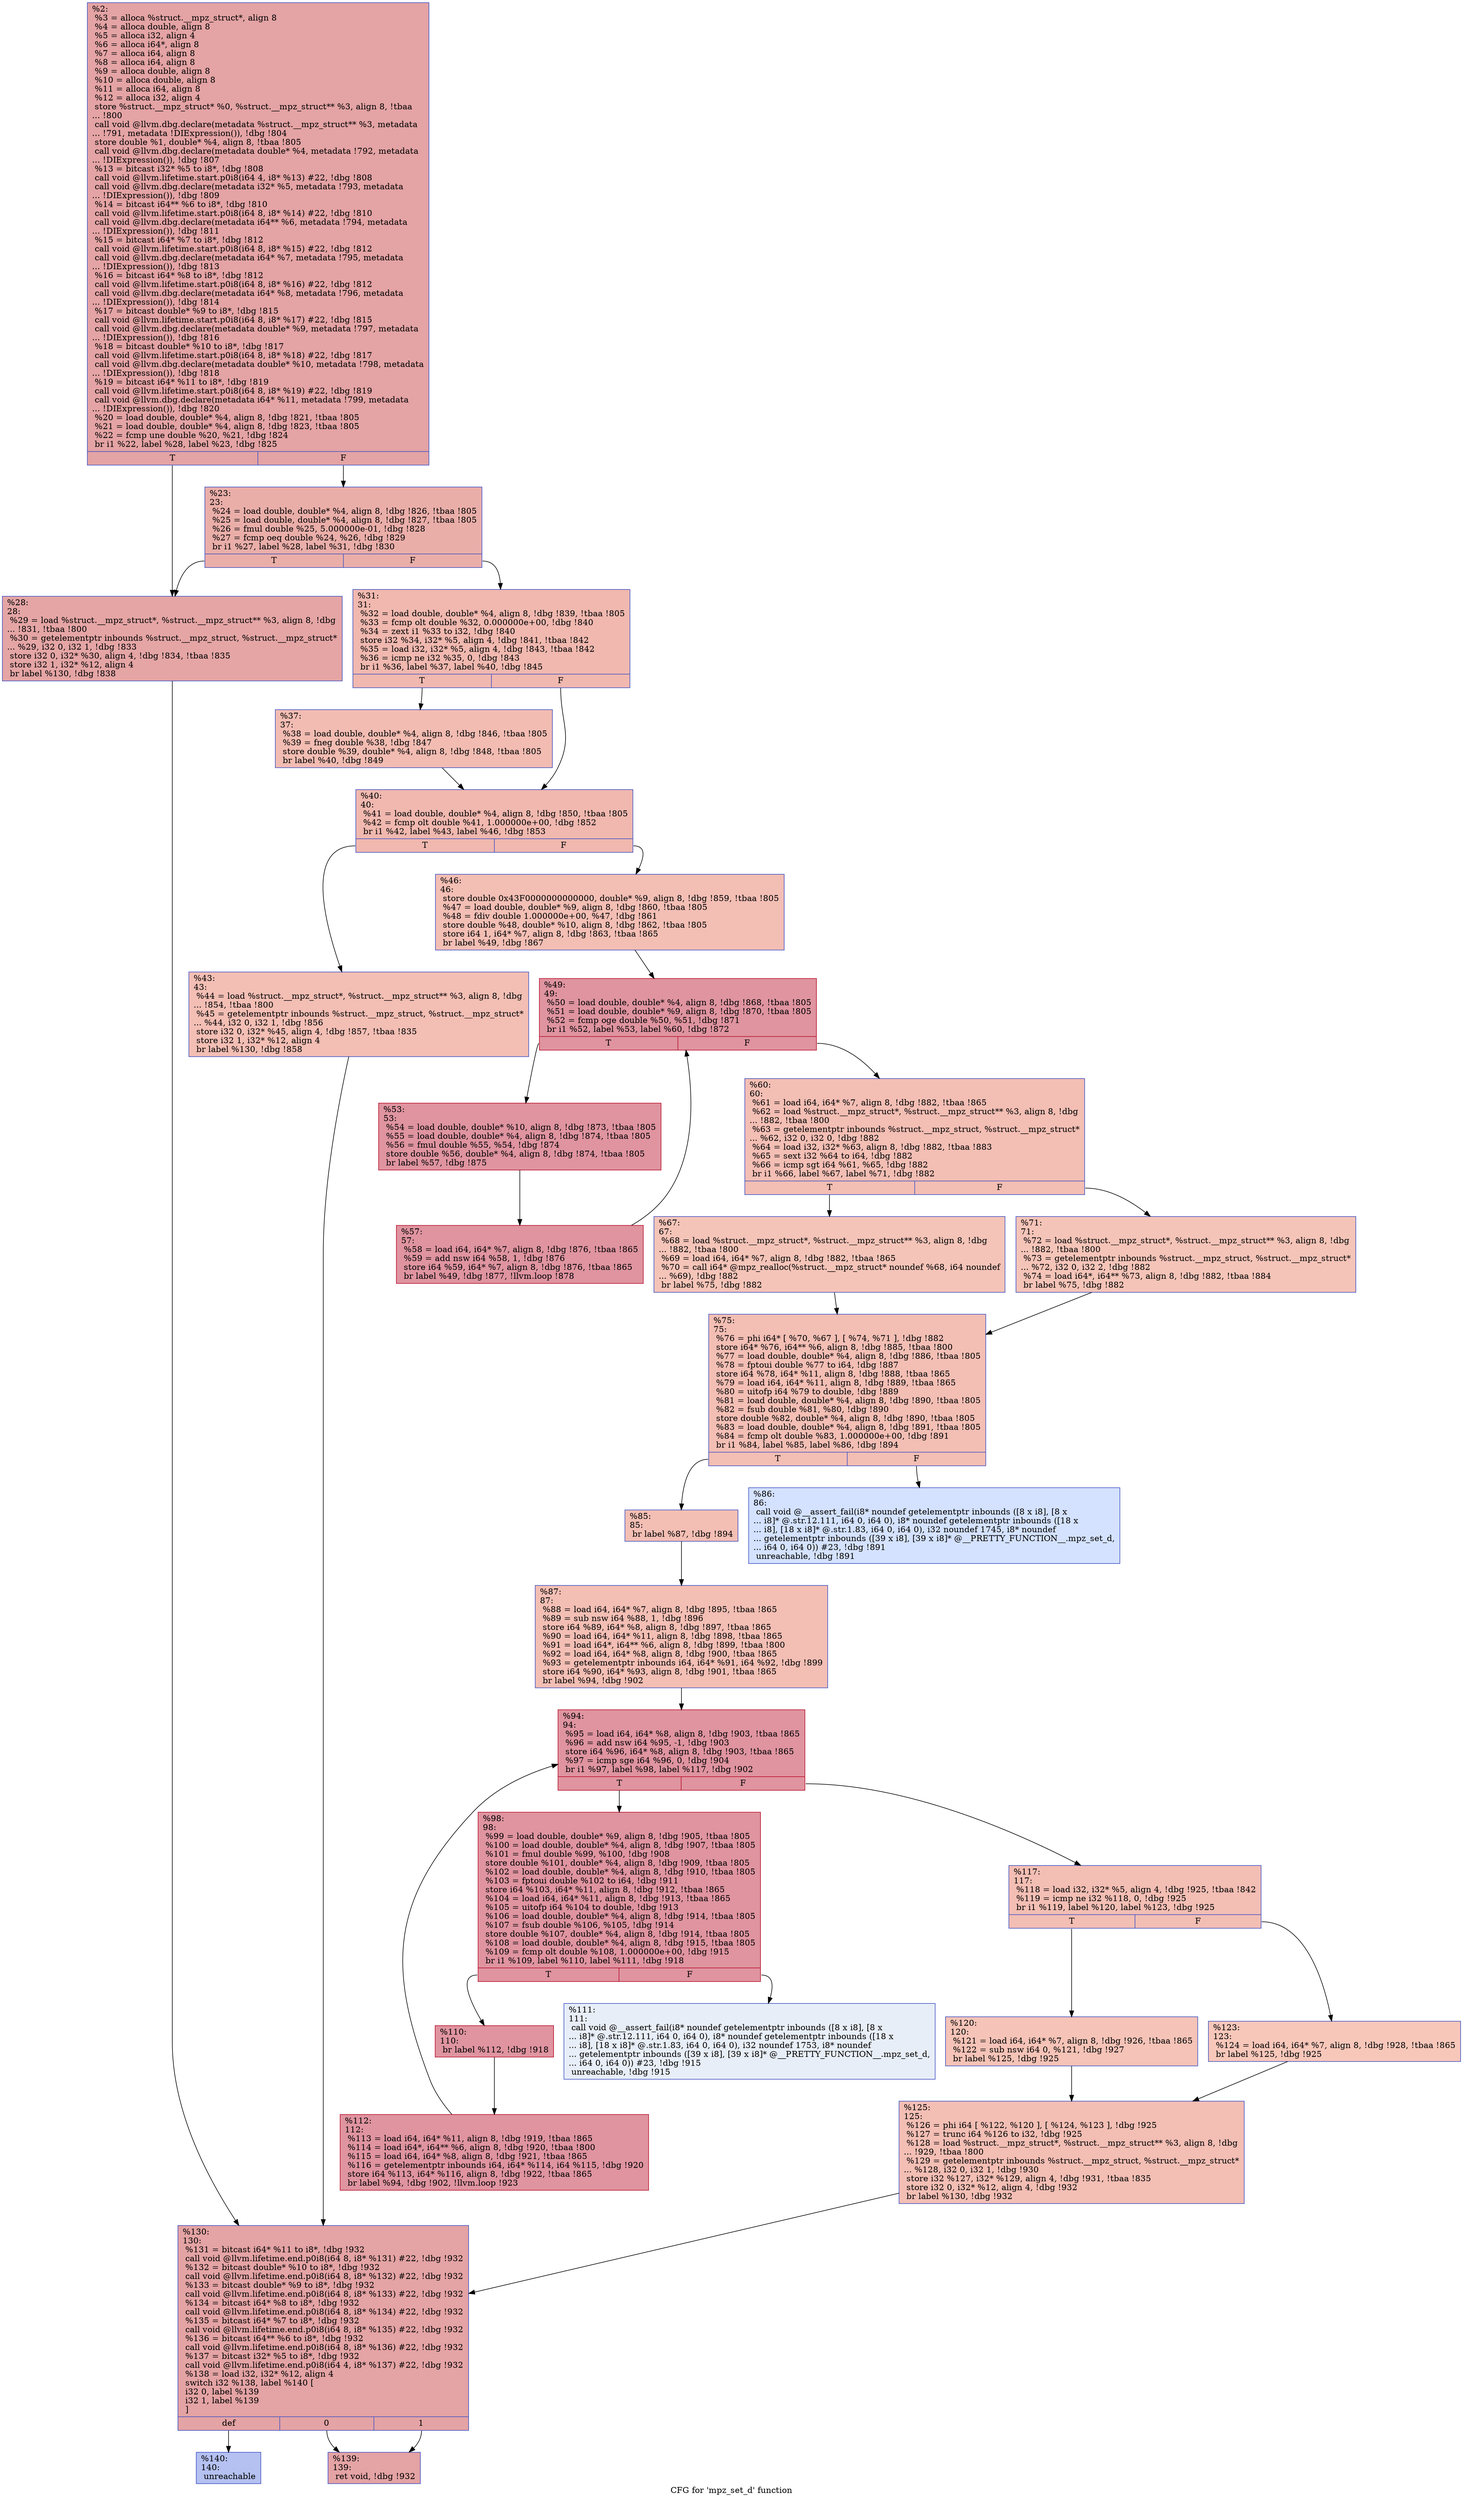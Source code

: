 digraph "CFG for 'mpz_set_d' function" {
	label="CFG for 'mpz_set_d' function";

	Node0x2661d60 [shape=record,color="#3d50c3ff", style=filled, fillcolor="#c32e3170",label="{%2:\l  %3 = alloca %struct.__mpz_struct*, align 8\l  %4 = alloca double, align 8\l  %5 = alloca i32, align 4\l  %6 = alloca i64*, align 8\l  %7 = alloca i64, align 8\l  %8 = alloca i64, align 8\l  %9 = alloca double, align 8\l  %10 = alloca double, align 8\l  %11 = alloca i64, align 8\l  %12 = alloca i32, align 4\l  store %struct.__mpz_struct* %0, %struct.__mpz_struct** %3, align 8, !tbaa\l... !800\l  call void @llvm.dbg.declare(metadata %struct.__mpz_struct** %3, metadata\l... !791, metadata !DIExpression()), !dbg !804\l  store double %1, double* %4, align 8, !tbaa !805\l  call void @llvm.dbg.declare(metadata double* %4, metadata !792, metadata\l... !DIExpression()), !dbg !807\l  %13 = bitcast i32* %5 to i8*, !dbg !808\l  call void @llvm.lifetime.start.p0i8(i64 4, i8* %13) #22, !dbg !808\l  call void @llvm.dbg.declare(metadata i32* %5, metadata !793, metadata\l... !DIExpression()), !dbg !809\l  %14 = bitcast i64** %6 to i8*, !dbg !810\l  call void @llvm.lifetime.start.p0i8(i64 8, i8* %14) #22, !dbg !810\l  call void @llvm.dbg.declare(metadata i64** %6, metadata !794, metadata\l... !DIExpression()), !dbg !811\l  %15 = bitcast i64* %7 to i8*, !dbg !812\l  call void @llvm.lifetime.start.p0i8(i64 8, i8* %15) #22, !dbg !812\l  call void @llvm.dbg.declare(metadata i64* %7, metadata !795, metadata\l... !DIExpression()), !dbg !813\l  %16 = bitcast i64* %8 to i8*, !dbg !812\l  call void @llvm.lifetime.start.p0i8(i64 8, i8* %16) #22, !dbg !812\l  call void @llvm.dbg.declare(metadata i64* %8, metadata !796, metadata\l... !DIExpression()), !dbg !814\l  %17 = bitcast double* %9 to i8*, !dbg !815\l  call void @llvm.lifetime.start.p0i8(i64 8, i8* %17) #22, !dbg !815\l  call void @llvm.dbg.declare(metadata double* %9, metadata !797, metadata\l... !DIExpression()), !dbg !816\l  %18 = bitcast double* %10 to i8*, !dbg !817\l  call void @llvm.lifetime.start.p0i8(i64 8, i8* %18) #22, !dbg !817\l  call void @llvm.dbg.declare(metadata double* %10, metadata !798, metadata\l... !DIExpression()), !dbg !818\l  %19 = bitcast i64* %11 to i8*, !dbg !819\l  call void @llvm.lifetime.start.p0i8(i64 8, i8* %19) #22, !dbg !819\l  call void @llvm.dbg.declare(metadata i64* %11, metadata !799, metadata\l... !DIExpression()), !dbg !820\l  %20 = load double, double* %4, align 8, !dbg !821, !tbaa !805\l  %21 = load double, double* %4, align 8, !dbg !823, !tbaa !805\l  %22 = fcmp une double %20, %21, !dbg !824\l  br i1 %22, label %28, label %23, !dbg !825\l|{<s0>T|<s1>F}}"];
	Node0x2661d60:s0 -> Node0x26633c0;
	Node0x2661d60:s1 -> Node0x2663370;
	Node0x2663370 [shape=record,color="#3d50c3ff", style=filled, fillcolor="#d0473d70",label="{%23:\l23:                                               \l  %24 = load double, double* %4, align 8, !dbg !826, !tbaa !805\l  %25 = load double, double* %4, align 8, !dbg !827, !tbaa !805\l  %26 = fmul double %25, 5.000000e-01, !dbg !828\l  %27 = fcmp oeq double %24, %26, !dbg !829\l  br i1 %27, label %28, label %31, !dbg !830\l|{<s0>T|<s1>F}}"];
	Node0x2663370:s0 -> Node0x26633c0;
	Node0x2663370:s1 -> Node0x2663410;
	Node0x26633c0 [shape=record,color="#3d50c3ff", style=filled, fillcolor="#c5333470",label="{%28:\l28:                                               \l  %29 = load %struct.__mpz_struct*, %struct.__mpz_struct** %3, align 8, !dbg\l... !831, !tbaa !800\l  %30 = getelementptr inbounds %struct.__mpz_struct, %struct.__mpz_struct*\l... %29, i32 0, i32 1, !dbg !833\l  store i32 0, i32* %30, align 4, !dbg !834, !tbaa !835\l  store i32 1, i32* %12, align 4\l  br label %130, !dbg !838\l}"];
	Node0x26633c0 -> Node0x2663b90;
	Node0x2663410 [shape=record,color="#3d50c3ff", style=filled, fillcolor="#dc5d4a70",label="{%31:\l31:                                               \l  %32 = load double, double* %4, align 8, !dbg !839, !tbaa !805\l  %33 = fcmp olt double %32, 0.000000e+00, !dbg !840\l  %34 = zext i1 %33 to i32, !dbg !840\l  store i32 %34, i32* %5, align 4, !dbg !841, !tbaa !842\l  %35 = load i32, i32* %5, align 4, !dbg !843, !tbaa !842\l  %36 = icmp ne i32 %35, 0, !dbg !843\l  br i1 %36, label %37, label %40, !dbg !845\l|{<s0>T|<s1>F}}"];
	Node0x2663410:s0 -> Node0x2663460;
	Node0x2663410:s1 -> Node0x26634b0;
	Node0x2663460 [shape=record,color="#3d50c3ff", style=filled, fillcolor="#e1675170",label="{%37:\l37:                                               \l  %38 = load double, double* %4, align 8, !dbg !846, !tbaa !805\l  %39 = fneg double %38, !dbg !847\l  store double %39, double* %4, align 8, !dbg !848, !tbaa !805\l  br label %40, !dbg !849\l}"];
	Node0x2663460 -> Node0x26634b0;
	Node0x26634b0 [shape=record,color="#3d50c3ff", style=filled, fillcolor="#dc5d4a70",label="{%40:\l40:                                               \l  %41 = load double, double* %4, align 8, !dbg !850, !tbaa !805\l  %42 = fcmp olt double %41, 1.000000e+00, !dbg !852\l  br i1 %42, label %43, label %46, !dbg !853\l|{<s0>T|<s1>F}}"];
	Node0x26634b0:s0 -> Node0x2663500;
	Node0x26634b0:s1 -> Node0x2663550;
	Node0x2663500 [shape=record,color="#3d50c3ff", style=filled, fillcolor="#e36c5570",label="{%43:\l43:                                               \l  %44 = load %struct.__mpz_struct*, %struct.__mpz_struct** %3, align 8, !dbg\l... !854, !tbaa !800\l  %45 = getelementptr inbounds %struct.__mpz_struct, %struct.__mpz_struct*\l... %44, i32 0, i32 1, !dbg !856\l  store i32 0, i32* %45, align 4, !dbg !857, !tbaa !835\l  store i32 1, i32* %12, align 4\l  br label %130, !dbg !858\l}"];
	Node0x2663500 -> Node0x2663b90;
	Node0x2663550 [shape=record,color="#3d50c3ff", style=filled, fillcolor="#e36c5570",label="{%46:\l46:                                               \l  store double 0x43F0000000000000, double* %9, align 8, !dbg !859, !tbaa !805\l  %47 = load double, double* %9, align 8, !dbg !860, !tbaa !805\l  %48 = fdiv double 1.000000e+00, %47, !dbg !861\l  store double %48, double* %10, align 8, !dbg !862, !tbaa !805\l  store i64 1, i64* %7, align 8, !dbg !863, !tbaa !865\l  br label %49, !dbg !867\l}"];
	Node0x2663550 -> Node0x26635a0;
	Node0x26635a0 [shape=record,color="#b70d28ff", style=filled, fillcolor="#b70d2870",label="{%49:\l49:                                               \l  %50 = load double, double* %4, align 8, !dbg !868, !tbaa !805\l  %51 = load double, double* %9, align 8, !dbg !870, !tbaa !805\l  %52 = fcmp oge double %50, %51, !dbg !871\l  br i1 %52, label %53, label %60, !dbg !872\l|{<s0>T|<s1>F}}"];
	Node0x26635a0:s0 -> Node0x26635f0;
	Node0x26635a0:s1 -> Node0x2663690;
	Node0x26635f0 [shape=record,color="#b70d28ff", style=filled, fillcolor="#b70d2870",label="{%53:\l53:                                               \l  %54 = load double, double* %10, align 8, !dbg !873, !tbaa !805\l  %55 = load double, double* %4, align 8, !dbg !874, !tbaa !805\l  %56 = fmul double %55, %54, !dbg !874\l  store double %56, double* %4, align 8, !dbg !874, !tbaa !805\l  br label %57, !dbg !875\l}"];
	Node0x26635f0 -> Node0x2663640;
	Node0x2663640 [shape=record,color="#b70d28ff", style=filled, fillcolor="#b70d2870",label="{%57:\l57:                                               \l  %58 = load i64, i64* %7, align 8, !dbg !876, !tbaa !865\l  %59 = add nsw i64 %58, 1, !dbg !876\l  store i64 %59, i64* %7, align 8, !dbg !876, !tbaa !865\l  br label %49, !dbg !877, !llvm.loop !878\l}"];
	Node0x2663640 -> Node0x26635a0;
	Node0x2663690 [shape=record,color="#3d50c3ff", style=filled, fillcolor="#e36c5570",label="{%60:\l60:                                               \l  %61 = load i64, i64* %7, align 8, !dbg !882, !tbaa !865\l  %62 = load %struct.__mpz_struct*, %struct.__mpz_struct** %3, align 8, !dbg\l... !882, !tbaa !800\l  %63 = getelementptr inbounds %struct.__mpz_struct, %struct.__mpz_struct*\l... %62, i32 0, i32 0, !dbg !882\l  %64 = load i32, i32* %63, align 8, !dbg !882, !tbaa !883\l  %65 = sext i32 %64 to i64, !dbg !882\l  %66 = icmp sgt i64 %61, %65, !dbg !882\l  br i1 %66, label %67, label %71, !dbg !882\l|{<s0>T|<s1>F}}"];
	Node0x2663690:s0 -> Node0x26636e0;
	Node0x2663690:s1 -> Node0x2663730;
	Node0x26636e0 [shape=record,color="#3d50c3ff", style=filled, fillcolor="#e97a5f70",label="{%67:\l67:                                               \l  %68 = load %struct.__mpz_struct*, %struct.__mpz_struct** %3, align 8, !dbg\l... !882, !tbaa !800\l  %69 = load i64, i64* %7, align 8, !dbg !882, !tbaa !865\l  %70 = call i64* @mpz_realloc(%struct.__mpz_struct* noundef %68, i64 noundef\l... %69), !dbg !882\l  br label %75, !dbg !882\l}"];
	Node0x26636e0 -> Node0x2663780;
	Node0x2663730 [shape=record,color="#3d50c3ff", style=filled, fillcolor="#e97a5f70",label="{%71:\l71:                                               \l  %72 = load %struct.__mpz_struct*, %struct.__mpz_struct** %3, align 8, !dbg\l... !882, !tbaa !800\l  %73 = getelementptr inbounds %struct.__mpz_struct, %struct.__mpz_struct*\l... %72, i32 0, i32 2, !dbg !882\l  %74 = load i64*, i64** %73, align 8, !dbg !882, !tbaa !884\l  br label %75, !dbg !882\l}"];
	Node0x2663730 -> Node0x2663780;
	Node0x2663780 [shape=record,color="#3d50c3ff", style=filled, fillcolor="#e36c5570",label="{%75:\l75:                                               \l  %76 = phi i64* [ %70, %67 ], [ %74, %71 ], !dbg !882\l  store i64* %76, i64** %6, align 8, !dbg !885, !tbaa !800\l  %77 = load double, double* %4, align 8, !dbg !886, !tbaa !805\l  %78 = fptoui double %77 to i64, !dbg !887\l  store i64 %78, i64* %11, align 8, !dbg !888, !tbaa !865\l  %79 = load i64, i64* %11, align 8, !dbg !889, !tbaa !865\l  %80 = uitofp i64 %79 to double, !dbg !889\l  %81 = load double, double* %4, align 8, !dbg !890, !tbaa !805\l  %82 = fsub double %81, %80, !dbg !890\l  store double %82, double* %4, align 8, !dbg !890, !tbaa !805\l  %83 = load double, double* %4, align 8, !dbg !891, !tbaa !805\l  %84 = fcmp olt double %83, 1.000000e+00, !dbg !891\l  br i1 %84, label %85, label %86, !dbg !894\l|{<s0>T|<s1>F}}"];
	Node0x2663780:s0 -> Node0x26637d0;
	Node0x2663780:s1 -> Node0x2663820;
	Node0x26637d0 [shape=record,color="#3d50c3ff", style=filled, fillcolor="#e36c5570",label="{%85:\l85:                                               \l  br label %87, !dbg !894\l}"];
	Node0x26637d0 -> Node0x2663870;
	Node0x2663820 [shape=record,color="#3d50c3ff", style=filled, fillcolor="#9ebeff70",label="{%86:\l86:                                               \l  call void @__assert_fail(i8* noundef getelementptr inbounds ([8 x i8], [8 x\l... i8]* @.str.12.111, i64 0, i64 0), i8* noundef getelementptr inbounds ([18 x\l... i8], [18 x i8]* @.str.1.83, i64 0, i64 0), i32 noundef 1745, i8* noundef\l... getelementptr inbounds ([39 x i8], [39 x i8]* @__PRETTY_FUNCTION__.mpz_set_d,\l... i64 0, i64 0)) #23, !dbg !891\l  unreachable, !dbg !891\l}"];
	Node0x2663870 [shape=record,color="#3d50c3ff", style=filled, fillcolor="#e36c5570",label="{%87:\l87:                                               \l  %88 = load i64, i64* %7, align 8, !dbg !895, !tbaa !865\l  %89 = sub nsw i64 %88, 1, !dbg !896\l  store i64 %89, i64* %8, align 8, !dbg !897, !tbaa !865\l  %90 = load i64, i64* %11, align 8, !dbg !898, !tbaa !865\l  %91 = load i64*, i64** %6, align 8, !dbg !899, !tbaa !800\l  %92 = load i64, i64* %8, align 8, !dbg !900, !tbaa !865\l  %93 = getelementptr inbounds i64, i64* %91, i64 %92, !dbg !899\l  store i64 %90, i64* %93, align 8, !dbg !901, !tbaa !865\l  br label %94, !dbg !902\l}"];
	Node0x2663870 -> Node0x26638c0;
	Node0x26638c0 [shape=record,color="#b70d28ff", style=filled, fillcolor="#b70d2870",label="{%94:\l94:                                               \l  %95 = load i64, i64* %8, align 8, !dbg !903, !tbaa !865\l  %96 = add nsw i64 %95, -1, !dbg !903\l  store i64 %96, i64* %8, align 8, !dbg !903, !tbaa !865\l  %97 = icmp sge i64 %96, 0, !dbg !904\l  br i1 %97, label %98, label %117, !dbg !902\l|{<s0>T|<s1>F}}"];
	Node0x26638c0:s0 -> Node0x2663910;
	Node0x26638c0:s1 -> Node0x2663a50;
	Node0x2663910 [shape=record,color="#b70d28ff", style=filled, fillcolor="#b70d2870",label="{%98:\l98:                                               \l  %99 = load double, double* %9, align 8, !dbg !905, !tbaa !805\l  %100 = load double, double* %4, align 8, !dbg !907, !tbaa !805\l  %101 = fmul double %99, %100, !dbg !908\l  store double %101, double* %4, align 8, !dbg !909, !tbaa !805\l  %102 = load double, double* %4, align 8, !dbg !910, !tbaa !805\l  %103 = fptoui double %102 to i64, !dbg !911\l  store i64 %103, i64* %11, align 8, !dbg !912, !tbaa !865\l  %104 = load i64, i64* %11, align 8, !dbg !913, !tbaa !865\l  %105 = uitofp i64 %104 to double, !dbg !913\l  %106 = load double, double* %4, align 8, !dbg !914, !tbaa !805\l  %107 = fsub double %106, %105, !dbg !914\l  store double %107, double* %4, align 8, !dbg !914, !tbaa !805\l  %108 = load double, double* %4, align 8, !dbg !915, !tbaa !805\l  %109 = fcmp olt double %108, 1.000000e+00, !dbg !915\l  br i1 %109, label %110, label %111, !dbg !918\l|{<s0>T|<s1>F}}"];
	Node0x2663910:s0 -> Node0x2663960;
	Node0x2663910:s1 -> Node0x26639b0;
	Node0x2663960 [shape=record,color="#b70d28ff", style=filled, fillcolor="#b70d2870",label="{%110:\l110:                                              \l  br label %112, !dbg !918\l}"];
	Node0x2663960 -> Node0x2663a00;
	Node0x26639b0 [shape=record,color="#3d50c3ff", style=filled, fillcolor="#cbd8ee70",label="{%111:\l111:                                              \l  call void @__assert_fail(i8* noundef getelementptr inbounds ([8 x i8], [8 x\l... i8]* @.str.12.111, i64 0, i64 0), i8* noundef getelementptr inbounds ([18 x\l... i8], [18 x i8]* @.str.1.83, i64 0, i64 0), i32 noundef 1753, i8* noundef\l... getelementptr inbounds ([39 x i8], [39 x i8]* @__PRETTY_FUNCTION__.mpz_set_d,\l... i64 0, i64 0)) #23, !dbg !915\l  unreachable, !dbg !915\l}"];
	Node0x2663a00 [shape=record,color="#b70d28ff", style=filled, fillcolor="#b70d2870",label="{%112:\l112:                                              \l  %113 = load i64, i64* %11, align 8, !dbg !919, !tbaa !865\l  %114 = load i64*, i64** %6, align 8, !dbg !920, !tbaa !800\l  %115 = load i64, i64* %8, align 8, !dbg !921, !tbaa !865\l  %116 = getelementptr inbounds i64, i64* %114, i64 %115, !dbg !920\l  store i64 %113, i64* %116, align 8, !dbg !922, !tbaa !865\l  br label %94, !dbg !902, !llvm.loop !923\l}"];
	Node0x2663a00 -> Node0x26638c0;
	Node0x2663a50 [shape=record,color="#3d50c3ff", style=filled, fillcolor="#e36c5570",label="{%117:\l117:                                              \l  %118 = load i32, i32* %5, align 4, !dbg !925, !tbaa !842\l  %119 = icmp ne i32 %118, 0, !dbg !925\l  br i1 %119, label %120, label %123, !dbg !925\l|{<s0>T|<s1>F}}"];
	Node0x2663a50:s0 -> Node0x2663aa0;
	Node0x2663a50:s1 -> Node0x2663af0;
	Node0x2663aa0 [shape=record,color="#3d50c3ff", style=filled, fillcolor="#e8765c70",label="{%120:\l120:                                              \l  %121 = load i64, i64* %7, align 8, !dbg !926, !tbaa !865\l  %122 = sub nsw i64 0, %121, !dbg !927\l  br label %125, !dbg !925\l}"];
	Node0x2663aa0 -> Node0x2663b40;
	Node0x2663af0 [shape=record,color="#3d50c3ff", style=filled, fillcolor="#ec7f6370",label="{%123:\l123:                                              \l  %124 = load i64, i64* %7, align 8, !dbg !928, !tbaa !865\l  br label %125, !dbg !925\l}"];
	Node0x2663af0 -> Node0x2663b40;
	Node0x2663b40 [shape=record,color="#3d50c3ff", style=filled, fillcolor="#e36c5570",label="{%125:\l125:                                              \l  %126 = phi i64 [ %122, %120 ], [ %124, %123 ], !dbg !925\l  %127 = trunc i64 %126 to i32, !dbg !925\l  %128 = load %struct.__mpz_struct*, %struct.__mpz_struct** %3, align 8, !dbg\l... !929, !tbaa !800\l  %129 = getelementptr inbounds %struct.__mpz_struct, %struct.__mpz_struct*\l... %128, i32 0, i32 1, !dbg !930\l  store i32 %127, i32* %129, align 4, !dbg !931, !tbaa !835\l  store i32 0, i32* %12, align 4, !dbg !932\l  br label %130, !dbg !932\l}"];
	Node0x2663b40 -> Node0x2663b90;
	Node0x2663b90 [shape=record,color="#3d50c3ff", style=filled, fillcolor="#c32e3170",label="{%130:\l130:                                              \l  %131 = bitcast i64* %11 to i8*, !dbg !932\l  call void @llvm.lifetime.end.p0i8(i64 8, i8* %131) #22, !dbg !932\l  %132 = bitcast double* %10 to i8*, !dbg !932\l  call void @llvm.lifetime.end.p0i8(i64 8, i8* %132) #22, !dbg !932\l  %133 = bitcast double* %9 to i8*, !dbg !932\l  call void @llvm.lifetime.end.p0i8(i64 8, i8* %133) #22, !dbg !932\l  %134 = bitcast i64* %8 to i8*, !dbg !932\l  call void @llvm.lifetime.end.p0i8(i64 8, i8* %134) #22, !dbg !932\l  %135 = bitcast i64* %7 to i8*, !dbg !932\l  call void @llvm.lifetime.end.p0i8(i64 8, i8* %135) #22, !dbg !932\l  %136 = bitcast i64** %6 to i8*, !dbg !932\l  call void @llvm.lifetime.end.p0i8(i64 8, i8* %136) #22, !dbg !932\l  %137 = bitcast i32* %5 to i8*, !dbg !932\l  call void @llvm.lifetime.end.p0i8(i64 4, i8* %137) #22, !dbg !932\l  %138 = load i32, i32* %12, align 4\l  switch i32 %138, label %140 [\l    i32 0, label %139\l    i32 1, label %139\l  ]\l|{<s0>def|<s1>0|<s2>1}}"];
	Node0x2663b90:s0 -> Node0x2663c30;
	Node0x2663b90:s1 -> Node0x2663be0;
	Node0x2663b90:s2 -> Node0x2663be0;
	Node0x2663be0 [shape=record,color="#3d50c3ff", style=filled, fillcolor="#c32e3170",label="{%139:\l139:                                              \l  ret void, !dbg !932\l}"];
	Node0x2663c30 [shape=record,color="#3d50c3ff", style=filled, fillcolor="#5572df70",label="{%140:\l140:                                              \l  unreachable\l}"];
}

